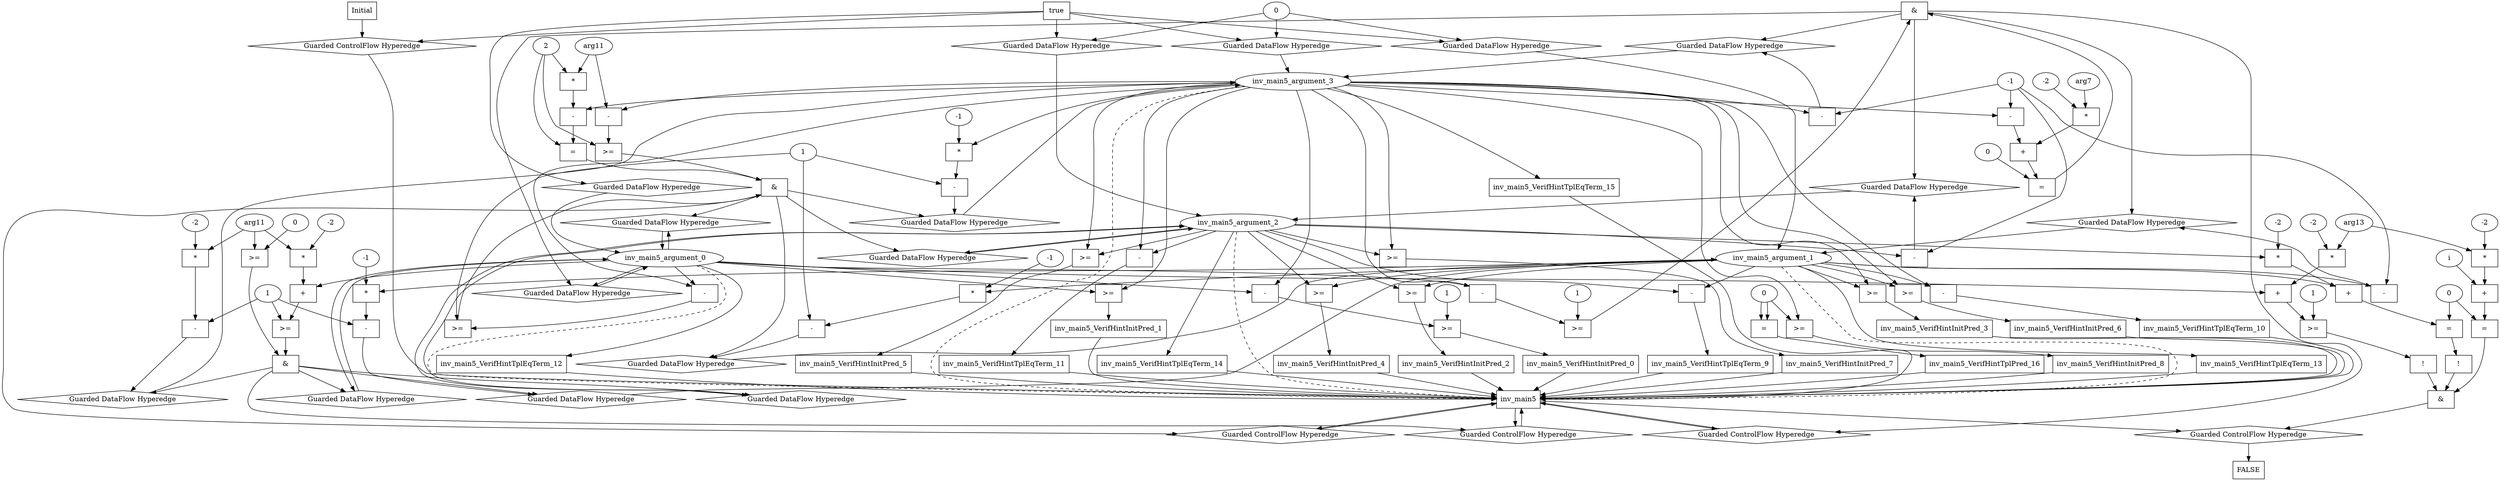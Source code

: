 digraph dag {
inv_main5 [label="inv_main5" shape="rect"];
FALSE [label="FALSE" shape="rect"];
Initial [label="Initial" shape="rect"];
ControlFowHyperEdge_0 [label="Guarded ControlFlow Hyperedge" shape="diamond"];
Initial -> ControlFowHyperEdge_0[label=""]
ControlFowHyperEdge_0 -> inv_main5[label=""]
ControlFowHyperEdge_1 [label="Guarded ControlFlow Hyperedge" shape="diamond"];
inv_main5 -> ControlFowHyperEdge_1[label=""]
ControlFowHyperEdge_1 -> inv_main5[label=""]
ControlFowHyperEdge_2 [label="Guarded ControlFlow Hyperedge" shape="diamond"];
inv_main5 -> ControlFowHyperEdge_2[label=""]
ControlFowHyperEdge_2 -> inv_main5[label=""]
ControlFowHyperEdge_3 [label="Guarded ControlFlow Hyperedge" shape="diamond"];
inv_main5 -> ControlFowHyperEdge_3[label=""]
ControlFowHyperEdge_3 -> inv_main5[label=""]
ControlFowHyperEdge_4 [label="Guarded ControlFlow Hyperedge" shape="diamond"];
inv_main5 -> ControlFowHyperEdge_4[label=""]
ControlFowHyperEdge_4 -> FALSE[label=""]
inv_main5_argument_0 [label="inv_main5_argument_0" shape="oval"];
inv_main5_argument_0 -> inv_main5[label="" style="dashed"]
inv_main5_argument_1 [label="inv_main5_argument_1" shape="oval"];
inv_main5_argument_1 -> inv_main5[label="" style="dashed"]
inv_main5_argument_2 [label="inv_main5_argument_2" shape="oval"];
inv_main5_argument_2 -> inv_main5[label="" style="dashed"]
inv_main5_argument_3 [label="inv_main5_argument_3" shape="oval"];
inv_main5_argument_3 -> inv_main5[label="" style="dashed"]

true_0 [label="true" shape="rect"];
true_0->ControlFowHyperEdge_0 [label=""];
xxxinv_main5___Initial_0xxxdataFlow_0_node_0 [label="0"];

xxxinv_main5___Initial_0xxxdataFlow_0_node_0->DataFowHyperEdge_0_inv_main5_argument_1 [label=""];

xxxinv_main5___Initial_0xxxdataFlow_0_node_0->DataFowHyperEdge_0_inv_main5_argument_2 [label=""];

xxxinv_main5___Initial_0xxxdataFlow_0_node_0->DataFowHyperEdge_0_inv_main5_argument_3 [label=""];
xxxinv_main5___inv_main5_1xxx_and [label="&" shape="rect"];
xxxinv_main5___inv_main5_1xxxguard_0_node_0 [label="=" shape="rect"];
xxxinv_main5___inv_main5_1xxxguard_0_node_1 [label="+" shape="rect"];
xxxinv_main5___inv_main5_1xxxguard_0_node_2 [label="-" shape="rect"];
xxxinv_main5___inv_main5_1xxxguard_0_node_5 [label="*" shape="rect"];
xxxinv_main5___inv_main5_1xxxguard_0_node_6 [label="-2"];
xxxinv_main5___inv_main5_1xxxguard_0_node_7 [label="arg7"];
xxxinv_main5___inv_main5_1xxxguard_0_node_8 [label="0"];
xxxinv_main5___inv_main5_1xxxguard_0_node_1->xxxinv_main5___inv_main5_1xxxguard_0_node_0
xxxinv_main5___inv_main5_1xxxguard_0_node_8->xxxinv_main5___inv_main5_1xxxguard_0_node_0
xxxinv_main5___inv_main5_1xxxguard_0_node_2->xxxinv_main5___inv_main5_1xxxguard_0_node_1
xxxinv_main5___inv_main5_1xxxguard_0_node_5->xxxinv_main5___inv_main5_1xxxguard_0_node_1
inv_main5_argument_3->xxxinv_main5___inv_main5_1xxxguard_0_node_2
xxxinv_main5___inv_main5_1xxxdataFlow_0_node_2->xxxinv_main5___inv_main5_1xxxguard_0_node_2
xxxinv_main5___inv_main5_1xxxguard_0_node_7->xxxinv_main5___inv_main5_1xxxguard_0_node_5
xxxinv_main5___inv_main5_1xxxguard_0_node_6->xxxinv_main5___inv_main5_1xxxguard_0_node_5

xxxinv_main5___inv_main5_1xxxguard_0_node_0->xxxinv_main5___inv_main5_1xxx_and [label=""];
xxxinv_main5___inv_main5_1xxxguard1_node_0 [label=">=" shape="rect"];
xxxinv_main5___inv_main5_1xxxguard1_node_1 [label="-" shape="rect"];
xxxinv_main5___inv_main5_1xxxguard1_node_4 [label="1"];
xxxinv_main5___inv_main5_1xxxguard1_node_1->xxxinv_main5___inv_main5_1xxxguard1_node_0
xxxinv_main5___inv_main5_1xxxguard1_node_4->xxxinv_main5___inv_main5_1xxxguard1_node_0
inv_main5_argument_0->xxxinv_main5___inv_main5_1xxxguard1_node_1
inv_main5_argument_3->xxxinv_main5___inv_main5_1xxxguard1_node_1

xxxinv_main5___inv_main5_1xxxguard1_node_0->xxxinv_main5___inv_main5_1xxx_and [label=""];
xxxinv_main5___inv_main5_1xxx_and->ControlFowHyperEdge_1 [label=""];
xxxinv_main5___inv_main5_1xxxdataFlow_0_node_0 [label="-" shape="rect"];
xxxinv_main5___inv_main5_1xxxdataFlow_0_node_2 [label="-1"];
inv_main5_argument_1->xxxinv_main5___inv_main5_1xxxdataFlow_0_node_0
xxxinv_main5___inv_main5_1xxxdataFlow_0_node_2->xxxinv_main5___inv_main5_1xxxdataFlow_0_node_0

xxxinv_main5___inv_main5_1xxxdataFlow_0_node_0->DataFowHyperEdge_1_inv_main5_argument_1 [label=""];
xxxinv_main5___inv_main5_1xxxdataFlow1_node_0 [label="-" shape="rect"];
inv_main5_argument_2->xxxinv_main5___inv_main5_1xxxdataFlow1_node_0
xxxinv_main5___inv_main5_1xxxdataFlow_0_node_2->xxxinv_main5___inv_main5_1xxxdataFlow1_node_0

xxxinv_main5___inv_main5_1xxxdataFlow1_node_0->DataFowHyperEdge_1_inv_main5_argument_2 [label=""];
xxxinv_main5___inv_main5_1xxxdataFlow2_node_0 [label="-" shape="rect"];
inv_main5_argument_3->xxxinv_main5___inv_main5_1xxxdataFlow2_node_0
xxxinv_main5___inv_main5_1xxxdataFlow_0_node_2->xxxinv_main5___inv_main5_1xxxdataFlow2_node_0

xxxinv_main5___inv_main5_1xxxdataFlow2_node_0->DataFowHyperEdge_1_inv_main5_argument_3 [label=""];
xxxinv_main5___inv_main5_2xxx_and [label="&" shape="rect"];
xxxinv_main5___inv_main5_2xxxguard_0_node_0 [label=">=" shape="rect"];
xxxinv_main5___inv_main5_2xxxguard_0_node_1 [label="+" shape="rect"];
xxxinv_main5___inv_main5_2xxxguard_0_node_3 [label="*" shape="rect"];
xxxinv_main5___inv_main5_2xxxguard_0_node_4 [label="-2"];
xxxinv_main5___inv_main5_2xxxguard_0_node_1->xxxinv_main5___inv_main5_2xxxguard_0_node_0
xxxinv_main5___inv_main5_2xxxdataFlow_0_node_1->xxxinv_main5___inv_main5_2xxxguard_0_node_0
inv_main5_argument_0->xxxinv_main5___inv_main5_2xxxguard_0_node_1
xxxinv_main5___inv_main5_2xxxguard_0_node_3->xxxinv_main5___inv_main5_2xxxguard_0_node_1
xxxinv_main5___inv_main5_2xxxdataFlow1_node_4->xxxinv_main5___inv_main5_2xxxguard_0_node_3
xxxinv_main5___inv_main5_2xxxguard_0_node_4->xxxinv_main5___inv_main5_2xxxguard_0_node_3

xxxinv_main5___inv_main5_2xxxguard_0_node_0->xxxinv_main5___inv_main5_2xxx_and [label=""];
xxxinv_main5___inv_main5_2xxxguard1_node_0 [label=">=" shape="rect"];
xxxinv_main5___inv_main5_2xxxguard1_node_2 [label="0"];
xxxinv_main5___inv_main5_2xxxdataFlow1_node_4->xxxinv_main5___inv_main5_2xxxguard1_node_0
xxxinv_main5___inv_main5_2xxxguard1_node_2->xxxinv_main5___inv_main5_2xxxguard1_node_0

xxxinv_main5___inv_main5_2xxxguard1_node_0->xxxinv_main5___inv_main5_2xxx_and [label=""];
xxxinv_main5___inv_main5_2xxx_and->ControlFowHyperEdge_2 [label=""];
xxxinv_main5___inv_main5_2xxxdataFlow_0_node_0 [label="-" shape="rect"];
xxxinv_main5___inv_main5_2xxxdataFlow_0_node_1 [label="1"];
xxxinv_main5___inv_main5_2xxxdataFlow_0_node_2 [label="*" shape="rect"];
xxxinv_main5___inv_main5_2xxxdataFlow_0_node_3 [label="-1"];
xxxinv_main5___inv_main5_2xxxdataFlow_0_node_1->xxxinv_main5___inv_main5_2xxxdataFlow_0_node_0
xxxinv_main5___inv_main5_2xxxdataFlow_0_node_2->xxxinv_main5___inv_main5_2xxxdataFlow_0_node_0
inv_main5_argument_1->xxxinv_main5___inv_main5_2xxxdataFlow_0_node_2
xxxinv_main5___inv_main5_2xxxdataFlow_0_node_3->xxxinv_main5___inv_main5_2xxxdataFlow_0_node_2

xxxinv_main5___inv_main5_2xxxdataFlow_0_node_0->DataFowHyperEdge_2_inv_main5_argument_1 [label=""];
xxxinv_main5___inv_main5_2xxxdataFlow1_node_0 [label="-" shape="rect"];
xxxinv_main5___inv_main5_2xxxdataFlow1_node_2 [label="*" shape="rect"];
xxxinv_main5___inv_main5_2xxxdataFlow1_node_3 [label="-2"];
xxxinv_main5___inv_main5_2xxxdataFlow1_node_4 [label="arg11"];
xxxinv_main5___inv_main5_2xxxdataFlow_0_node_1->xxxinv_main5___inv_main5_2xxxdataFlow1_node_0
xxxinv_main5___inv_main5_2xxxdataFlow1_node_2->xxxinv_main5___inv_main5_2xxxdataFlow1_node_0
xxxinv_main5___inv_main5_2xxxdataFlow1_node_4->xxxinv_main5___inv_main5_2xxxdataFlow1_node_2
xxxinv_main5___inv_main5_2xxxdataFlow1_node_3->xxxinv_main5___inv_main5_2xxxdataFlow1_node_2

xxxinv_main5___inv_main5_2xxxdataFlow1_node_0->DataFowHyperEdge_2_inv_main5_argument_3 [label=""];
xxxinv_main5___inv_main5_3xxx_and [label="&" shape="rect"];
xxxinv_main5___inv_main5_3xxxguard_0_node_0 [label="=" shape="rect"];
xxxinv_main5___inv_main5_3xxxguard_0_node_1 [label="-" shape="rect"];
xxxinv_main5___inv_main5_3xxxguard_0_node_2 [label="*" shape="rect"];
xxxinv_main5___inv_main5_3xxxguard_0_node_3 [label="2"];
xxxinv_main5___inv_main5_3xxxguard_0_node_4 [label="arg11"];
xxxinv_main5___inv_main5_3xxxguard_0_node_3 [label="2"];
xxxinv_main5___inv_main5_3xxxguard_0_node_1->xxxinv_main5___inv_main5_3xxxguard_0_node_0
xxxinv_main5___inv_main5_3xxxguard_0_node_3->xxxinv_main5___inv_main5_3xxxguard_0_node_0
xxxinv_main5___inv_main5_3xxxguard_0_node_2->xxxinv_main5___inv_main5_3xxxguard_0_node_1
inv_main5_argument_3->xxxinv_main5___inv_main5_3xxxguard_0_node_1
xxxinv_main5___inv_main5_3xxxguard_0_node_3->xxxinv_main5___inv_main5_3xxxguard_0_node_2
xxxinv_main5___inv_main5_3xxxguard_0_node_4->xxxinv_main5___inv_main5_3xxxguard_0_node_2

xxxinv_main5___inv_main5_3xxxguard_0_node_0->xxxinv_main5___inv_main5_3xxx_and [label=""];
xxxinv_main5___inv_main5_3xxxguard1_node_0 [label=">=" shape="rect"];
xxxinv_main5___inv_main5_3xxxguard1_node_1 [label="-" shape="rect"];
xxxinv_main5___inv_main5_3xxxguard1_node_1->xxxinv_main5___inv_main5_3xxxguard1_node_0
xxxinv_main5___inv_main5_3xxxdataFlow_0_node_1->xxxinv_main5___inv_main5_3xxxguard1_node_0
inv_main5_argument_0->xxxinv_main5___inv_main5_3xxxguard1_node_1
inv_main5_argument_3->xxxinv_main5___inv_main5_3xxxguard1_node_1

xxxinv_main5___inv_main5_3xxxguard1_node_0->xxxinv_main5___inv_main5_3xxx_and [label=""];
xxxinv_main5___inv_main5_3xxxguard2_node_0 [label=">=" shape="rect"];
xxxinv_main5___inv_main5_3xxxguard2_node_1 [label="-" shape="rect"];
xxxinv_main5___inv_main5_3xxxguard2_node_1->xxxinv_main5___inv_main5_3xxxguard2_node_0
xxxinv_main5___inv_main5_3xxxguard_0_node_3->xxxinv_main5___inv_main5_3xxxguard2_node_0
xxxinv_main5___inv_main5_3xxxguard_0_node_4->xxxinv_main5___inv_main5_3xxxguard2_node_1
inv_main5_argument_3->xxxinv_main5___inv_main5_3xxxguard2_node_1

xxxinv_main5___inv_main5_3xxxguard2_node_0->xxxinv_main5___inv_main5_3xxx_and [label=""];
xxxinv_main5___inv_main5_3xxx_and->ControlFowHyperEdge_3 [label=""];
xxxinv_main5___inv_main5_3xxxdataFlow_0_node_0 [label="-" shape="rect"];
xxxinv_main5___inv_main5_3xxxdataFlow_0_node_1 [label="1"];
xxxinv_main5___inv_main5_3xxxdataFlow_0_node_2 [label="*" shape="rect"];
xxxinv_main5___inv_main5_3xxxdataFlow_0_node_3 [label="-1"];
xxxinv_main5___inv_main5_3xxxdataFlow_0_node_1->xxxinv_main5___inv_main5_3xxxdataFlow_0_node_0
xxxinv_main5___inv_main5_3xxxdataFlow_0_node_2->xxxinv_main5___inv_main5_3xxxdataFlow_0_node_0
inv_main5_argument_1->xxxinv_main5___inv_main5_3xxxdataFlow_0_node_2
xxxinv_main5___inv_main5_3xxxdataFlow_0_node_3->xxxinv_main5___inv_main5_3xxxdataFlow_0_node_2

xxxinv_main5___inv_main5_3xxxdataFlow_0_node_0->DataFowHyperEdge_3_inv_main5_argument_1 [label=""];
xxxinv_main5___inv_main5_3xxxdataFlow1_node_0 [label="-" shape="rect"];
xxxinv_main5___inv_main5_3xxxdataFlow1_node_2 [label="*" shape="rect"];
xxxinv_main5___inv_main5_3xxxdataFlow1_node_3 [label="-1"];
xxxinv_main5___inv_main5_3xxxdataFlow_0_node_1->xxxinv_main5___inv_main5_3xxxdataFlow1_node_0
xxxinv_main5___inv_main5_3xxxdataFlow1_node_2->xxxinv_main5___inv_main5_3xxxdataFlow1_node_0
inv_main5_argument_3->xxxinv_main5___inv_main5_3xxxdataFlow1_node_2
xxxinv_main5___inv_main5_3xxxdataFlow1_node_3->xxxinv_main5___inv_main5_3xxxdataFlow1_node_2

xxxinv_main5___inv_main5_3xxxdataFlow1_node_0->DataFowHyperEdge_3_inv_main5_argument_3 [label=""];
xxxFALSE___inv_main5_4xxx_and [label="&" shape="rect"];
xxxFALSE___inv_main5_4xxxguard_0_node_0 [label="!" shape="rect"];
xxxFALSE___inv_main5_4xxxguard_0_node_1 [label="=" shape="rect"];
xxxFALSE___inv_main5_4xxxguard_0_node_2 [label="+" shape="rect"];
xxxFALSE___inv_main5_4xxxguard_0_node_4 [label="*" shape="rect"];
xxxFALSE___inv_main5_4xxxguard_0_node_5 [label="-2"];
xxxFALSE___inv_main5_4xxxguard_0_node_7 [label="0"];
xxxFALSE___inv_main5_4xxxguard_0_node_1->xxxFALSE___inv_main5_4xxxguard_0_node_0
xxxFALSE___inv_main5_4xxxguard_0_node_2->xxxFALSE___inv_main5_4xxxguard_0_node_1
xxxFALSE___inv_main5_4xxxguard_0_node_7->xxxFALSE___inv_main5_4xxxguard_0_node_1
inv_main5_argument_1->xxxFALSE___inv_main5_4xxxguard_0_node_2
xxxFALSE___inv_main5_4xxxguard_0_node_4->xxxFALSE___inv_main5_4xxxguard_0_node_2
inv_main5_argument_2->xxxFALSE___inv_main5_4xxxguard_0_node_4
xxxFALSE___inv_main5_4xxxguard_0_node_5->xxxFALSE___inv_main5_4xxxguard_0_node_4

xxxFALSE___inv_main5_4xxxguard_0_node_0->xxxFALSE___inv_main5_4xxx_and [label=""];
xxxFALSE___inv_main5_4xxxguard1_node_0 [label="!" shape="rect"];
xxxFALSE___inv_main5_4xxxguard1_node_1 [label=">=" shape="rect"];
xxxFALSE___inv_main5_4xxxguard1_node_2 [label="+" shape="rect"];
xxxFALSE___inv_main5_4xxxguard1_node_4 [label="*" shape="rect"];
xxxFALSE___inv_main5_4xxxguard1_node_5 [label="-2"];
xxxFALSE___inv_main5_4xxxguard1_node_6 [label="arg13"];
xxxFALSE___inv_main5_4xxxguard1_node_7 [label="1"];
xxxFALSE___inv_main5_4xxxguard1_node_1->xxxFALSE___inv_main5_4xxxguard1_node_0
xxxFALSE___inv_main5_4xxxguard1_node_2->xxxFALSE___inv_main5_4xxxguard1_node_1
xxxFALSE___inv_main5_4xxxguard1_node_7->xxxFALSE___inv_main5_4xxxguard1_node_1
inv_main5_argument_0->xxxFALSE___inv_main5_4xxxguard1_node_2
xxxFALSE___inv_main5_4xxxguard1_node_4->xxxFALSE___inv_main5_4xxxguard1_node_2
xxxFALSE___inv_main5_4xxxguard1_node_6->xxxFALSE___inv_main5_4xxxguard1_node_4
xxxFALSE___inv_main5_4xxxguard1_node_5->xxxFALSE___inv_main5_4xxxguard1_node_4

xxxFALSE___inv_main5_4xxxguard1_node_0->xxxFALSE___inv_main5_4xxx_and [label=""];
xxxFALSE___inv_main5_4xxxguard2_node_0 [label="=" shape="rect"];
xxxFALSE___inv_main5_4xxxguard2_node_1 [label="+" shape="rect"];
xxxFALSE___inv_main5_4xxxguard2_node_2 [label="i"];
xxxFALSE___inv_main5_4xxxguard2_node_3 [label="*" shape="rect"];
xxxFALSE___inv_main5_4xxxguard2_node_4 [label="-2"];
xxxFALSE___inv_main5_4xxxguard2_node_1->xxxFALSE___inv_main5_4xxxguard2_node_0
xxxFALSE___inv_main5_4xxxguard_0_node_7->xxxFALSE___inv_main5_4xxxguard2_node_0
xxxFALSE___inv_main5_4xxxguard2_node_2->xxxFALSE___inv_main5_4xxxguard2_node_1
xxxFALSE___inv_main5_4xxxguard2_node_3->xxxFALSE___inv_main5_4xxxguard2_node_1
xxxFALSE___inv_main5_4xxxguard1_node_6->xxxFALSE___inv_main5_4xxxguard2_node_3
xxxFALSE___inv_main5_4xxxguard2_node_4->xxxFALSE___inv_main5_4xxxguard2_node_3

xxxFALSE___inv_main5_4xxxguard2_node_0->xxxFALSE___inv_main5_4xxx_and [label=""];
xxxFALSE___inv_main5_4xxx_and->ControlFowHyperEdge_4 [label=""];
DataFowHyperEdge_0_inv_main5_argument_0 [label="Guarded DataFlow Hyperedge" shape="diamond"];
DataFowHyperEdge_0_inv_main5_argument_0 -> inv_main5_argument_0[label=""]
true_0->DataFowHyperEdge_0_inv_main5_argument_0 [label=""];
DataFowHyperEdge_0_inv_main5_argument_1 [label="Guarded DataFlow Hyperedge" shape="diamond"];
DataFowHyperEdge_0_inv_main5_argument_1 -> inv_main5_argument_1[label=""]
true_0->DataFowHyperEdge_0_inv_main5_argument_1 [label=""];
DataFowHyperEdge_0_inv_main5_argument_2 [label="Guarded DataFlow Hyperedge" shape="diamond"];
DataFowHyperEdge_0_inv_main5_argument_2 -> inv_main5_argument_2[label=""]
true_0->DataFowHyperEdge_0_inv_main5_argument_2 [label=""];
DataFowHyperEdge_0_inv_main5_argument_3 [label="Guarded DataFlow Hyperedge" shape="diamond"];
DataFowHyperEdge_0_inv_main5_argument_3 -> inv_main5_argument_3[label=""]
true_0->DataFowHyperEdge_0_inv_main5_argument_3 [label=""];
DataFowHyperEdge_1_inv_main5_argument_0 [label="Guarded DataFlow Hyperedge" shape="diamond"];
DataFowHyperEdge_1_inv_main5_argument_0 -> inv_main5_argument_0[label=""]
xxxinv_main5___inv_main5_1xxx_and -> DataFowHyperEdge_1_inv_main5_argument_0[label=""]
DataFowHyperEdge_1_inv_main5_argument_1 [label="Guarded DataFlow Hyperedge" shape="diamond"];
DataFowHyperEdge_1_inv_main5_argument_1 -> inv_main5_argument_1[label=""]
xxxinv_main5___inv_main5_1xxx_and -> DataFowHyperEdge_1_inv_main5_argument_1[label=""]
DataFowHyperEdge_1_inv_main5_argument_2 [label="Guarded DataFlow Hyperedge" shape="diamond"];
DataFowHyperEdge_1_inv_main5_argument_2 -> inv_main5_argument_2[label=""]
xxxinv_main5___inv_main5_1xxx_and -> DataFowHyperEdge_1_inv_main5_argument_2[label=""]
DataFowHyperEdge_1_inv_main5_argument_3 [label="Guarded DataFlow Hyperedge" shape="diamond"];
DataFowHyperEdge_1_inv_main5_argument_3 -> inv_main5_argument_3[label=""]
xxxinv_main5___inv_main5_1xxx_and -> DataFowHyperEdge_1_inv_main5_argument_3[label=""]
DataFowHyperEdge_2_inv_main5_argument_0 [label="Guarded DataFlow Hyperedge" shape="diamond"];
DataFowHyperEdge_2_inv_main5_argument_0 -> inv_main5_argument_0[label=""]
xxxinv_main5___inv_main5_2xxx_and -> DataFowHyperEdge_2_inv_main5_argument_0[label=""]
DataFowHyperEdge_2_inv_main5_argument_1 [label="Guarded DataFlow Hyperedge" shape="diamond"];
DataFowHyperEdge_2_inv_main5_argument_1 -> inv_main5_argument_1[label=""]
xxxinv_main5___inv_main5_2xxx_and -> DataFowHyperEdge_2_inv_main5_argument_1[label=""]
DataFowHyperEdge_2_inv_main5_argument_2 [label="Guarded DataFlow Hyperedge" shape="diamond"];
DataFowHyperEdge_2_inv_main5_argument_2 -> inv_main5_argument_2[label=""]
xxxinv_main5___inv_main5_2xxx_and -> DataFowHyperEdge_2_inv_main5_argument_2[label=""]
DataFowHyperEdge_2_inv_main5_argument_3 [label="Guarded DataFlow Hyperedge" shape="diamond"];
DataFowHyperEdge_2_inv_main5_argument_3 -> inv_main5_argument_3[label=""]
xxxinv_main5___inv_main5_2xxx_and -> DataFowHyperEdge_2_inv_main5_argument_3[label=""]
DataFowHyperEdge_3_inv_main5_argument_0 [label="Guarded DataFlow Hyperedge" shape="diamond"];
DataFowHyperEdge_3_inv_main5_argument_0 -> inv_main5_argument_0[label=""]
xxxinv_main5___inv_main5_3xxx_and -> DataFowHyperEdge_3_inv_main5_argument_0[label=""]
DataFowHyperEdge_3_inv_main5_argument_1 [label="Guarded DataFlow Hyperedge" shape="diamond"];
DataFowHyperEdge_3_inv_main5_argument_1 -> inv_main5_argument_1[label=""]
xxxinv_main5___inv_main5_3xxx_and -> DataFowHyperEdge_3_inv_main5_argument_1[label=""]
DataFowHyperEdge_3_inv_main5_argument_2 [label="Guarded DataFlow Hyperedge" shape="diamond"];
DataFowHyperEdge_3_inv_main5_argument_2 -> inv_main5_argument_2[label=""]
xxxinv_main5___inv_main5_3xxx_and -> DataFowHyperEdge_3_inv_main5_argument_2[label=""]
DataFowHyperEdge_3_inv_main5_argument_3 [label="Guarded DataFlow Hyperedge" shape="diamond"];
DataFowHyperEdge_3_inv_main5_argument_3 -> inv_main5_argument_3[label=""]
xxxinv_main5___inv_main5_3xxx_and -> DataFowHyperEdge_3_inv_main5_argument_3[label=""]
inv_main5_argument_0 -> DataFowHyperEdge_1_inv_main5_argument_0[label=""]
inv_main5_argument_0 -> DataFowHyperEdge_2_inv_main5_argument_0[label=""]
inv_main5_argument_2 -> DataFowHyperEdge_2_inv_main5_argument_2[label=""]
inv_main5_argument_0 -> DataFowHyperEdge_3_inv_main5_argument_0[label=""]
inv_main5_argument_2 -> DataFowHyperEdge_3_inv_main5_argument_2[label=""]




inv_main5_VerifHintInitPred_0 [label="inv_main5_VerifHintInitPred_0" shape="rect"];
inv_main5predicate_0_node_0 -> inv_main5_VerifHintInitPred_0[label="" ];
inv_main5_VerifHintInitPred_0 -> inv_main5[label="" ];
inv_main5predicate_0_node_0 [label=">=" shape="rect"];
inv_main5predicate_0_node_1 [label="-" shape="rect"];
inv_main5_argument_0 [label="inv_main5_argument_0"];
inv_main5_argument_3 [label="inv_main5_argument_3"];
inv_main5predicate_0_node_4 [label="1"];
inv_main5predicate_0_node_1->inv_main5predicate_0_node_0
inv_main5predicate_0_node_4->inv_main5predicate_0_node_0
inv_main5_argument_3->inv_main5predicate_0_node_1
inv_main5_argument_0->inv_main5predicate_0_node_1

inv_main5_VerifHintInitPred_1 [label="inv_main5_VerifHintInitPred_1" shape="rect"];
inv_main5predicate_1_node_0 -> inv_main5_VerifHintInitPred_1[label="" ];
inv_main5_VerifHintInitPred_1 -> inv_main5[label="" ];
inv_main5predicate_1_node_0 [label=">=" shape="rect"];
inv_main5_argument_0 [label="inv_main5_argument_0"];
inv_main5_argument_3 [label="inv_main5_argument_3"];
inv_main5_argument_3->inv_main5predicate_1_node_0
inv_main5_argument_0->inv_main5predicate_1_node_0

inv_main5_VerifHintInitPred_2 [label="inv_main5_VerifHintInitPred_2" shape="rect"];
inv_main5predicate_2_node_0 -> inv_main5_VerifHintInitPred_2[label="" ];
inv_main5_VerifHintInitPred_2 -> inv_main5[label="" ];
inv_main5predicate_2_node_0 [label=">=" shape="rect"];
inv_main5_argument_1 [label="inv_main5_argument_1"];
inv_main5_argument_2 [label="inv_main5_argument_2"];
inv_main5_argument_2->inv_main5predicate_2_node_0
inv_main5_argument_1->inv_main5predicate_2_node_0

inv_main5_VerifHintInitPred_3 [label="inv_main5_VerifHintInitPred_3" shape="rect"];
inv_main5predicate_3_node_0 -> inv_main5_VerifHintInitPred_3[label="" ];
inv_main5_VerifHintInitPred_3 -> inv_main5[label="" ];
inv_main5predicate_3_node_0 [label=">=" shape="rect"];
inv_main5_argument_1 [label="inv_main5_argument_1"];
inv_main5_argument_3 [label="inv_main5_argument_3"];
inv_main5_argument_3->inv_main5predicate_3_node_0
inv_main5_argument_1->inv_main5predicate_3_node_0

inv_main5_VerifHintInitPred_4 [label="inv_main5_VerifHintInitPred_4" shape="rect"];
inv_main5predicate_4_node_0 -> inv_main5_VerifHintInitPred_4[label="" ];
inv_main5_VerifHintInitPred_4 -> inv_main5[label="" ];
inv_main5predicate_4_node_0 [label=">=" shape="rect"];
inv_main5_argument_2 [label="inv_main5_argument_2"];
inv_main5_argument_1 [label="inv_main5_argument_1"];
inv_main5_argument_1->inv_main5predicate_4_node_0
inv_main5_argument_2->inv_main5predicate_4_node_0

inv_main5_VerifHintInitPred_5 [label="inv_main5_VerifHintInitPred_5" shape="rect"];
inv_main5predicate_5_node_0 -> inv_main5_VerifHintInitPred_5[label="" ];
inv_main5_VerifHintInitPred_5 -> inv_main5[label="" ];
inv_main5predicate_5_node_0 [label=">=" shape="rect"];
inv_main5_argument_2 [label="inv_main5_argument_2"];
inv_main5_argument_3 [label="inv_main5_argument_3"];
inv_main5_argument_3->inv_main5predicate_5_node_0
inv_main5_argument_2->inv_main5predicate_5_node_0

inv_main5_VerifHintInitPred_6 [label="inv_main5_VerifHintInitPred_6" shape="rect"];
inv_main5predicate_6_node_0 -> inv_main5_VerifHintInitPred_6[label="" ];
inv_main5_VerifHintInitPred_6 -> inv_main5[label="" ];
inv_main5predicate_6_node_0 [label=">=" shape="rect"];
inv_main5_argument_3 [label="inv_main5_argument_3"];
inv_main5_argument_1 [label="inv_main5_argument_1"];
inv_main5_argument_1->inv_main5predicate_6_node_0
inv_main5_argument_3->inv_main5predicate_6_node_0

inv_main5_VerifHintInitPred_7 [label="inv_main5_VerifHintInitPred_7" shape="rect"];
inv_main5predicate_7_node_0 -> inv_main5_VerifHintInitPred_7[label="" ];
inv_main5_VerifHintInitPred_7 -> inv_main5[label="" ];
inv_main5predicate_7_node_0 [label=">=" shape="rect"];
inv_main5_argument_3 [label="inv_main5_argument_3"];
inv_main5_argument_2 [label="inv_main5_argument_2"];
inv_main5_argument_2->inv_main5predicate_7_node_0
inv_main5_argument_3->inv_main5predicate_7_node_0

inv_main5_VerifHintInitPred_8 [label="inv_main5_VerifHintInitPred_8" shape="rect"];
inv_main5predicate_8_node_0 -> inv_main5_VerifHintInitPred_8[label="" ];
inv_main5_VerifHintInitPred_8 -> inv_main5[label="" ];
inv_main5predicate_8_node_0 [label=">=" shape="rect"];
inv_main5_argument_3 [label="inv_main5_argument_3"];
inv_main5predicate_8_node_2 [label="0"];
inv_main5predicate_8_node_2->inv_main5predicate_8_node_0
inv_main5_argument_3->inv_main5predicate_8_node_0

inv_main5_VerifHintTplEqTerm_9 [label="inv_main5_VerifHintTplEqTerm_9" shape="rect"];
inv_main5predicate_9_node_0 -> inv_main5_VerifHintTplEqTerm_9[label="" ];
inv_main5_VerifHintTplEqTerm_9 -> inv_main5[label="" ];
inv_main5predicate_9_node_0 [label="-" shape="rect"];
inv_main5_argument_2 [label="inv_main5_argument_2"];
inv_main5_argument_1 [label="inv_main5_argument_1"];
inv_main5_argument_1->inv_main5predicate_9_node_0
inv_main5_argument_2->inv_main5predicate_9_node_0

inv_main5_VerifHintTplEqTerm_10 [label="inv_main5_VerifHintTplEqTerm_10" shape="rect"];
inv_main5predicate_10_node_0 -> inv_main5_VerifHintTplEqTerm_10[label="" ];
inv_main5_VerifHintTplEqTerm_10 -> inv_main5[label="" ];
inv_main5predicate_10_node_0 [label="-" shape="rect"];
inv_main5_argument_3 [label="inv_main5_argument_3"];
inv_main5_argument_1 [label="inv_main5_argument_1"];
inv_main5_argument_1->inv_main5predicate_10_node_0
inv_main5_argument_3->inv_main5predicate_10_node_0

inv_main5_VerifHintTplEqTerm_11 [label="inv_main5_VerifHintTplEqTerm_11" shape="rect"];
inv_main5predicate_11_node_0 -> inv_main5_VerifHintTplEqTerm_11[label="" ];
inv_main5_VerifHintTplEqTerm_11 -> inv_main5[label="" ];
inv_main5predicate_11_node_0 [label="-" shape="rect"];
inv_main5_argument_3 [label="inv_main5_argument_3"];
inv_main5_argument_2 [label="inv_main5_argument_2"];
inv_main5_argument_2->inv_main5predicate_11_node_0
inv_main5_argument_3->inv_main5predicate_11_node_0

inv_main5_VerifHintTplEqTerm_12 [label="inv_main5_VerifHintTplEqTerm_12" shape="rect"];
inv_main5_argument_0 -> inv_main5_VerifHintTplEqTerm_12[label="" ];
inv_main5_VerifHintTplEqTerm_12 -> inv_main5[label="" ];
inv_main5_argument_0 [label="inv_main5_argument_0"];

inv_main5_VerifHintTplEqTerm_13 [label="inv_main5_VerifHintTplEqTerm_13" shape="rect"];
inv_main5_argument_1 -> inv_main5_VerifHintTplEqTerm_13[label="" ];
inv_main5_VerifHintTplEqTerm_13 -> inv_main5[label="" ];
inv_main5_argument_1 [label="inv_main5_argument_1"];

inv_main5_VerifHintTplEqTerm_14 [label="inv_main5_VerifHintTplEqTerm_14" shape="rect"];
inv_main5_argument_2 -> inv_main5_VerifHintTplEqTerm_14[label="" ];
inv_main5_VerifHintTplEqTerm_14 -> inv_main5[label="" ];
inv_main5_argument_2 [label="inv_main5_argument_2"];

inv_main5_VerifHintTplEqTerm_15 [label="inv_main5_VerifHintTplEqTerm_15" shape="rect"];
inv_main5_argument_3 -> inv_main5_VerifHintTplEqTerm_15[label="" ];
inv_main5_VerifHintTplEqTerm_15 -> inv_main5[label="" ];
inv_main5_argument_3 [label="inv_main5_argument_3"];

inv_main5_VerifHintTplPred_16 [label="inv_main5_VerifHintTplPred_16" shape="rect"];
inv_main5predicate_16_node_0 -> inv_main5_VerifHintTplPred_16[label="" ];
inv_main5_VerifHintTplPred_16 -> inv_main5[label="" ];
inv_main5predicate_16_node_0 [label="=" shape="rect"];
inv_main5predicate_8_node_2->inv_main5predicate_16_node_0
inv_main5predicate_8_node_2->inv_main5predicate_16_node_0

}
